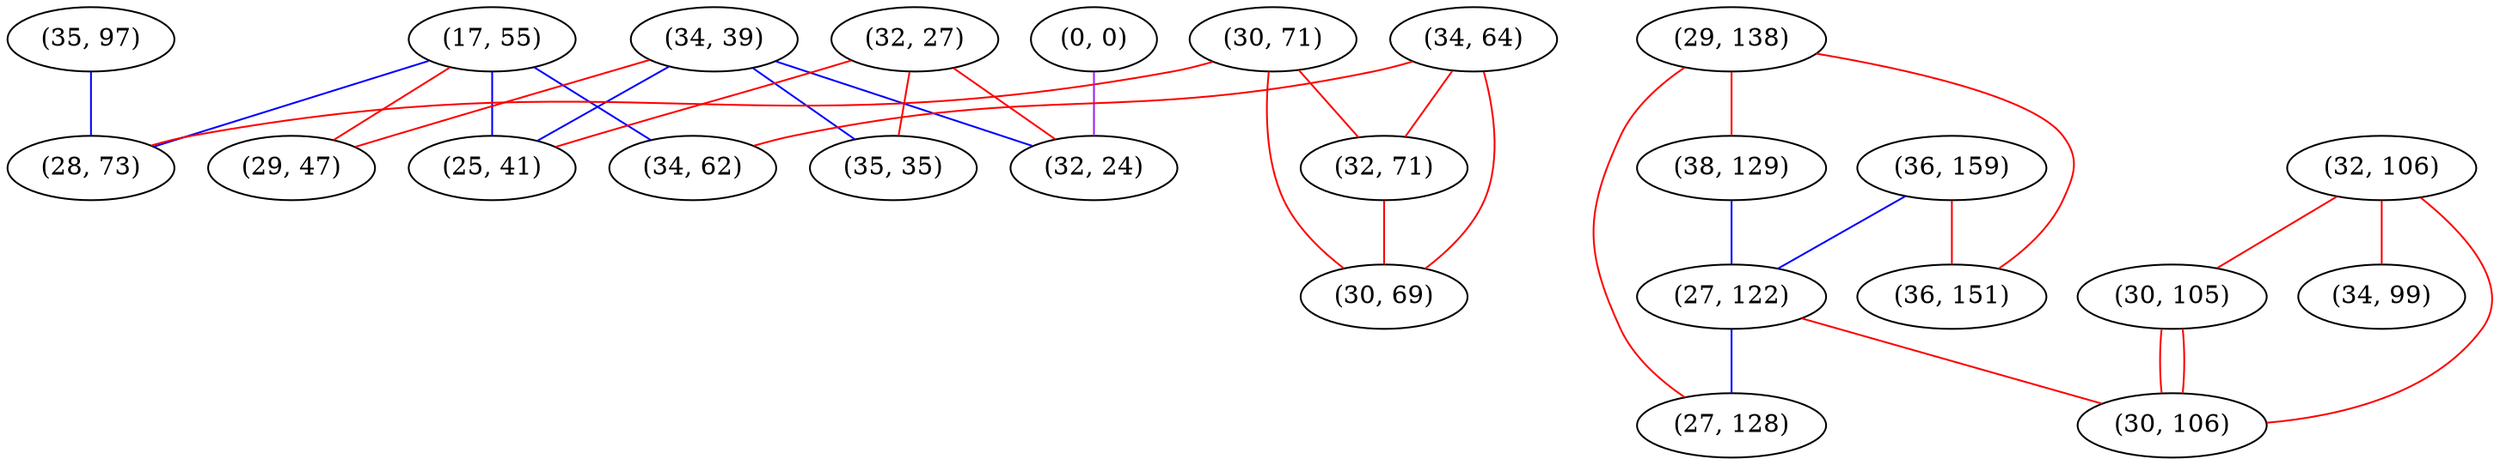 graph "" {
"(35, 97)";
"(29, 138)";
"(38, 129)";
"(32, 106)";
"(17, 55)";
"(34, 39)";
"(32, 27)";
"(36, 159)";
"(29, 47)";
"(30, 71)";
"(0, 0)";
"(30, 105)";
"(32, 24)";
"(27, 122)";
"(34, 64)";
"(36, 151)";
"(34, 99)";
"(25, 41)";
"(27, 128)";
"(35, 35)";
"(34, 62)";
"(28, 73)";
"(32, 71)";
"(30, 106)";
"(30, 69)";
"(35, 97)" -- "(28, 73)"  [color=blue, key=0, weight=3];
"(29, 138)" -- "(27, 128)"  [color=red, key=0, weight=1];
"(29, 138)" -- "(36, 151)"  [color=red, key=0, weight=1];
"(29, 138)" -- "(38, 129)"  [color=red, key=0, weight=1];
"(38, 129)" -- "(27, 122)"  [color=blue, key=0, weight=3];
"(32, 106)" -- "(30, 105)"  [color=red, key=0, weight=1];
"(32, 106)" -- "(30, 106)"  [color=red, key=0, weight=1];
"(32, 106)" -- "(34, 99)"  [color=red, key=0, weight=1];
"(17, 55)" -- "(29, 47)"  [color=red, key=0, weight=1];
"(17, 55)" -- "(28, 73)"  [color=blue, key=0, weight=3];
"(17, 55)" -- "(25, 41)"  [color=blue, key=0, weight=3];
"(17, 55)" -- "(34, 62)"  [color=blue, key=0, weight=3];
"(34, 39)" -- "(29, 47)"  [color=red, key=0, weight=1];
"(34, 39)" -- "(35, 35)"  [color=blue, key=0, weight=3];
"(34, 39)" -- "(32, 24)"  [color=blue, key=0, weight=3];
"(34, 39)" -- "(25, 41)"  [color=blue, key=0, weight=3];
"(32, 27)" -- "(32, 24)"  [color=red, key=0, weight=1];
"(32, 27)" -- "(25, 41)"  [color=red, key=0, weight=1];
"(32, 27)" -- "(35, 35)"  [color=red, key=0, weight=1];
"(36, 159)" -- "(36, 151)"  [color=red, key=0, weight=1];
"(36, 159)" -- "(27, 122)"  [color=blue, key=0, weight=3];
"(30, 71)" -- "(28, 73)"  [color=red, key=0, weight=1];
"(30, 71)" -- "(30, 69)"  [color=red, key=0, weight=1];
"(30, 71)" -- "(32, 71)"  [color=red, key=0, weight=1];
"(0, 0)" -- "(32, 24)"  [color=purple, key=0, weight=4];
"(30, 105)" -- "(30, 106)"  [color=red, key=0, weight=1];
"(30, 105)" -- "(30, 106)"  [color=red, key=1, weight=1];
"(27, 122)" -- "(27, 128)"  [color=blue, key=0, weight=3];
"(27, 122)" -- "(30, 106)"  [color=red, key=0, weight=1];
"(34, 64)" -- "(34, 62)"  [color=red, key=0, weight=1];
"(34, 64)" -- "(30, 69)"  [color=red, key=0, weight=1];
"(34, 64)" -- "(32, 71)"  [color=red, key=0, weight=1];
"(32, 71)" -- "(30, 69)"  [color=red, key=0, weight=1];
}
